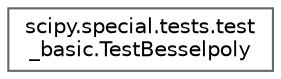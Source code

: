 digraph "Graphical Class Hierarchy"
{
 // LATEX_PDF_SIZE
  bgcolor="transparent";
  edge [fontname=Helvetica,fontsize=10,labelfontname=Helvetica,labelfontsize=10];
  node [fontname=Helvetica,fontsize=10,shape=box,height=0.2,width=0.4];
  rankdir="LR";
  Node0 [id="Node000000",label="scipy.special.tests.test\l_basic.TestBesselpoly",height=0.2,width=0.4,color="grey40", fillcolor="white", style="filled",URL="$db/dbf/classscipy_1_1special_1_1tests_1_1test__basic_1_1TestBesselpoly.html",tooltip=" "];
}
